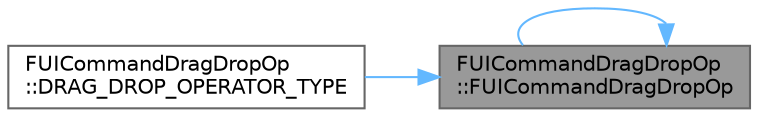 digraph "FUICommandDragDropOp::FUICommandDragDropOp"
{
 // INTERACTIVE_SVG=YES
 // LATEX_PDF_SIZE
  bgcolor="transparent";
  edge [fontname=Helvetica,fontsize=10,labelfontname=Helvetica,labelfontsize=10];
  node [fontname=Helvetica,fontsize=10,shape=box,height=0.2,width=0.4];
  rankdir="RL";
  Node1 [id="Node000001",label="FUICommandDragDropOp\l::FUICommandDragDropOp",height=0.2,width=0.4,color="gray40", fillcolor="grey60", style="filled", fontcolor="black",tooltip=" "];
  Node1 -> Node1 [id="edge1_Node000001_Node000001",dir="back",color="steelblue1",style="solid",tooltip=" "];
  Node1 -> Node2 [id="edge2_Node000001_Node000002",dir="back",color="steelblue1",style="solid",tooltip=" "];
  Node2 [id="Node000002",label="FUICommandDragDropOp\l::DRAG_DROP_OPERATOR_TYPE",height=0.2,width=0.4,color="grey40", fillcolor="white", style="filled",URL="$d6/d65/classFUICommandDragDropOp.html#a70d775f41f78e2b5bfb03aeab99cf492",tooltip=" "];
}
